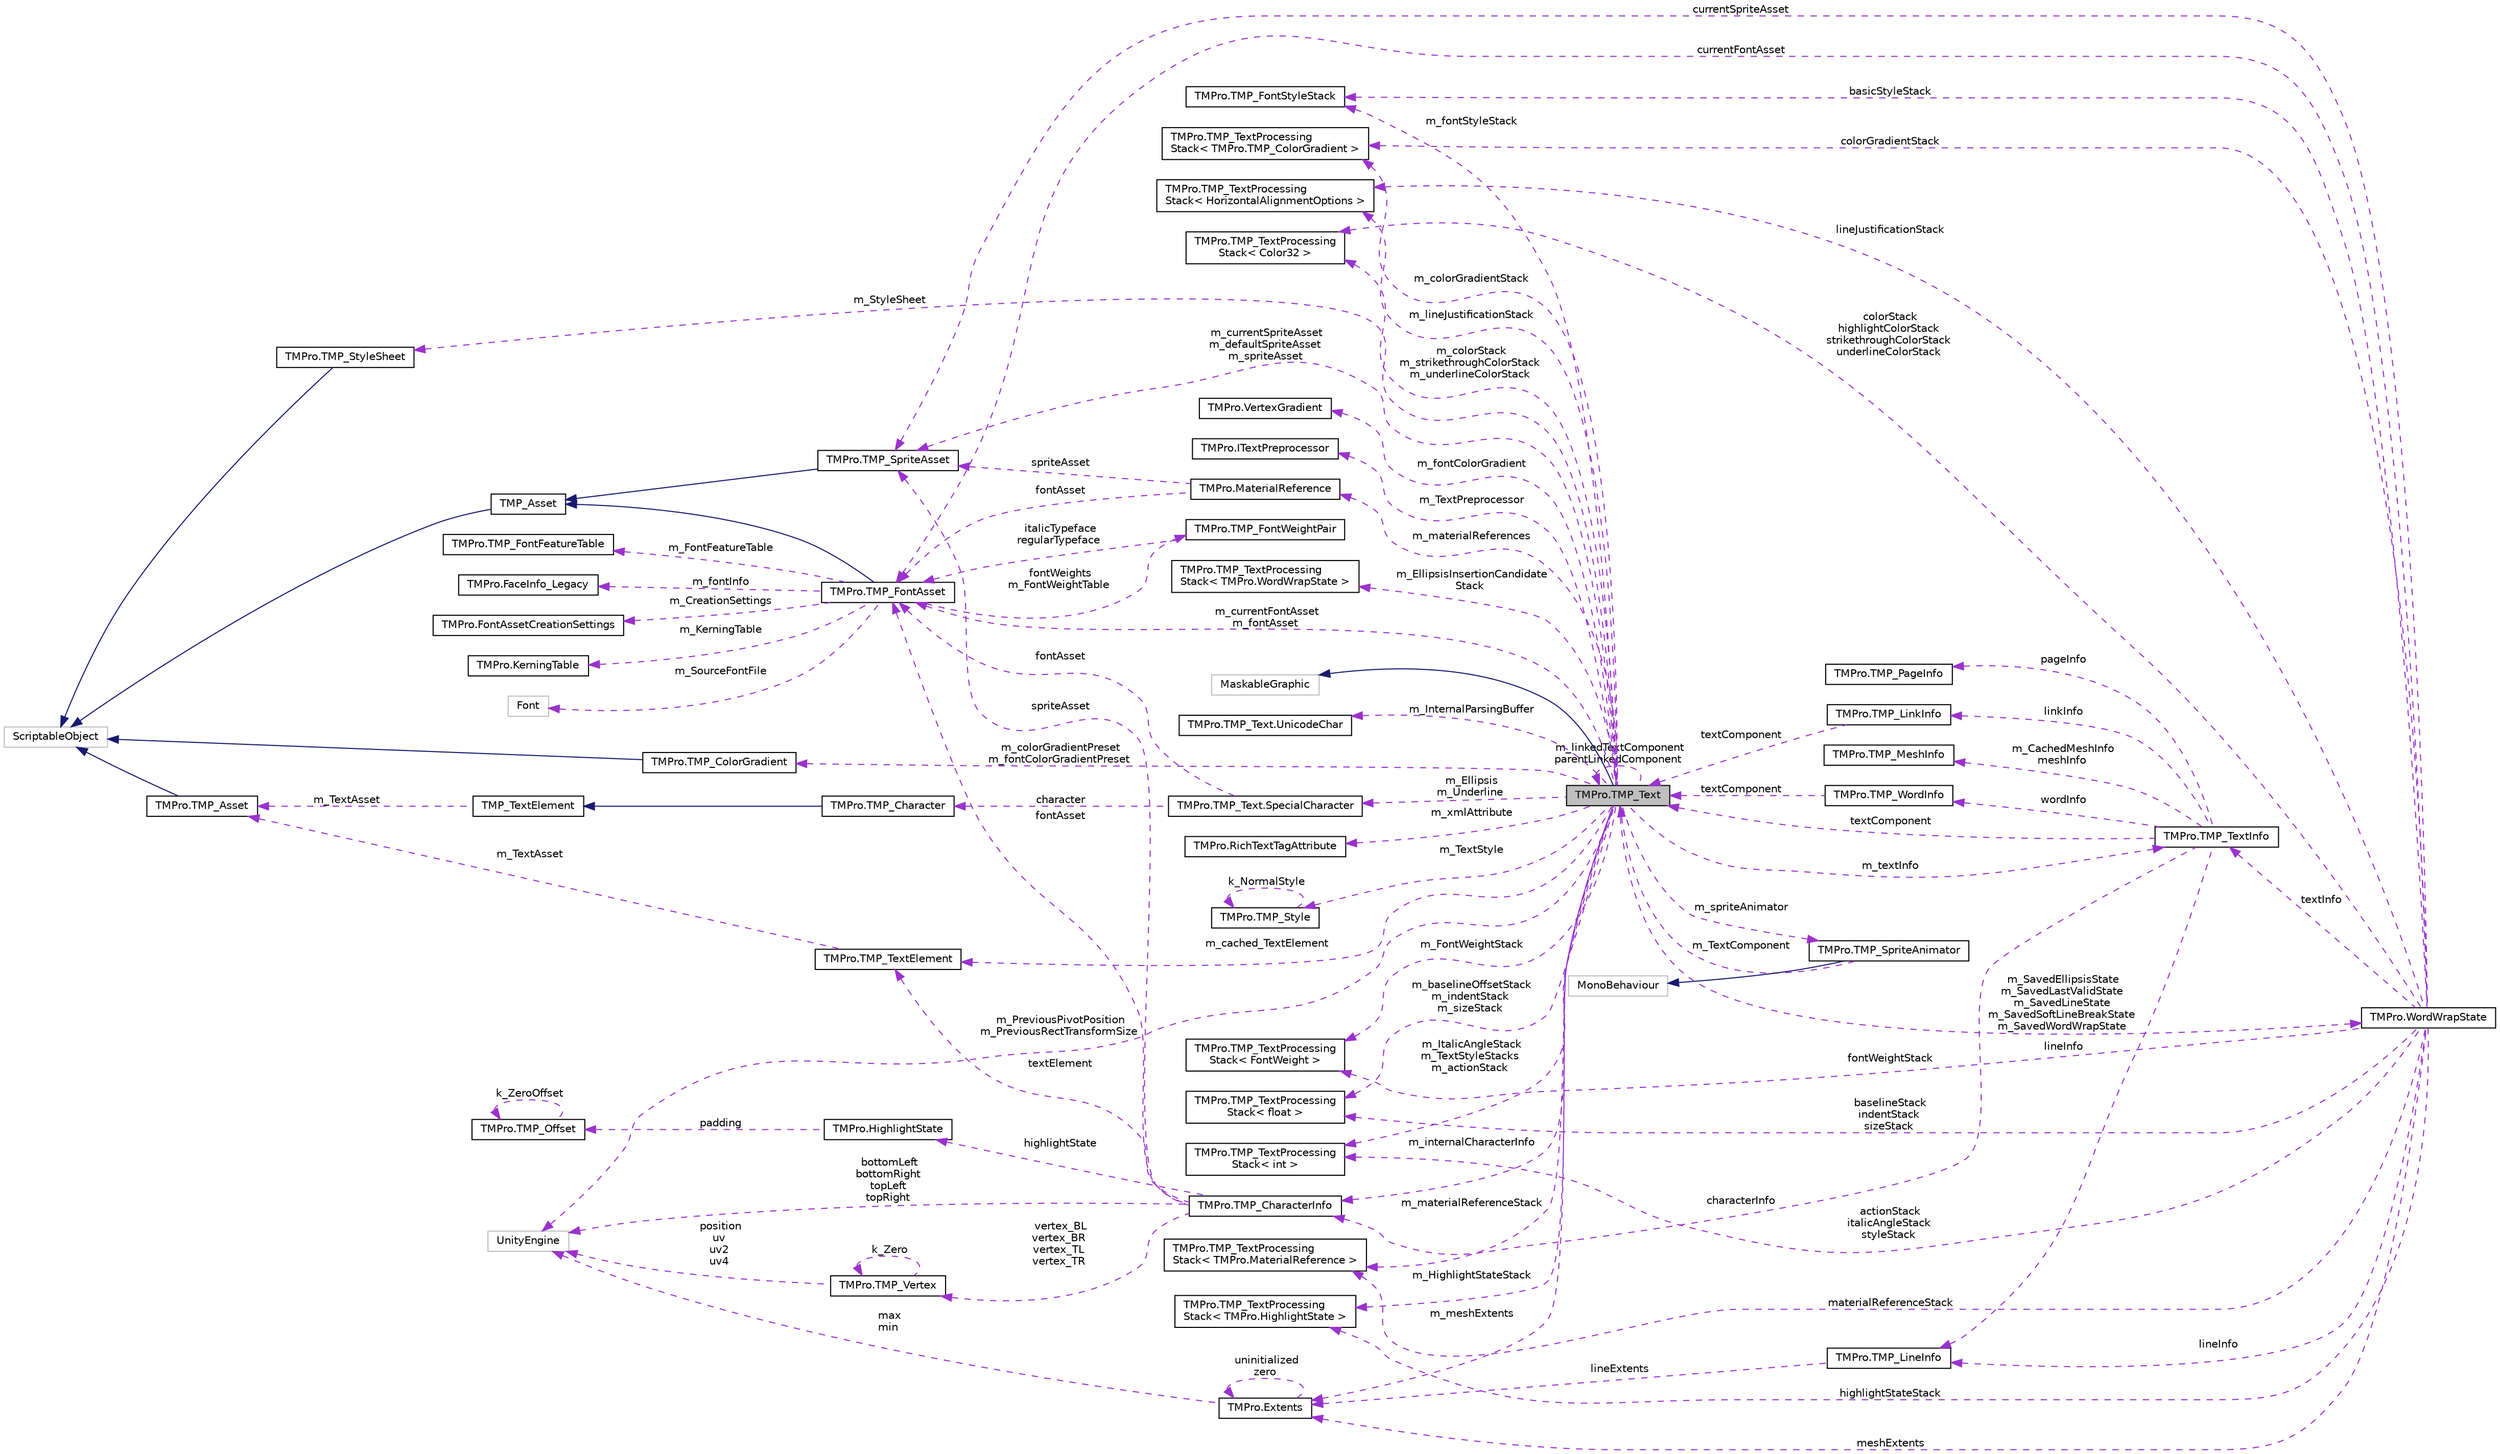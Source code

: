 digraph "TMPro.TMP_Text"
{
 // LATEX_PDF_SIZE
  edge [fontname="Helvetica",fontsize="10",labelfontname="Helvetica",labelfontsize="10"];
  node [fontname="Helvetica",fontsize="10",shape=record];
  rankdir="LR";
  Node1 [label="TMPro.TMP_Text",height=0.2,width=0.4,color="black", fillcolor="grey75", style="filled", fontcolor="black",tooltip="Base class which contains common properties and functions shared between the TextMeshPro and TextMesh..."];
  Node2 -> Node1 [dir="back",color="midnightblue",fontsize="10",style="solid",fontname="Helvetica"];
  Node2 [label="MaskableGraphic",height=0.2,width=0.4,color="grey75", fillcolor="white", style="filled",tooltip=" "];
  Node3 -> Node1 [dir="back",color="darkorchid3",fontsize="10",style="dashed",label=" m_fontStyleStack" ,fontname="Helvetica"];
  Node3 [label="TMPro.TMP_FontStyleStack",height=0.2,width=0.4,color="black", fillcolor="white", style="filled",URL="$struct_t_m_pro_1_1_t_m_p___font_style_stack.html",tooltip="Structure used to track basic XML tags which are binary (on / off)"];
  Node4 -> Node1 [dir="back",color="darkorchid3",fontsize="10",style="dashed",label=" m_colorGradientStack" ,fontname="Helvetica"];
  Node4 [label="TMPro.TMP_TextProcessing\lStack\< TMPro.TMP_ColorGradient \>",height=0.2,width=0.4,color="black", fillcolor="white", style="filled",URL="$struct_t_m_pro_1_1_t_m_p___text_processing_stack.html",tooltip=" "];
  Node5 -> Node1 [dir="back",color="darkorchid3",fontsize="10",style="dashed",label=" m_InternalParsingBuffer" ,fontname="Helvetica"];
  Node5 [label="TMPro.TMP_Text.UnicodeChar",height=0.2,width=0.4,color="black", fillcolor="white", style="filled",URL="$struct_t_m_pro_1_1_t_m_p___text_1_1_unicode_char.html",tooltip=" "];
  Node6 -> Node1 [dir="back",color="darkorchid3",fontsize="10",style="dashed",label=" m_lineJustificationStack" ,fontname="Helvetica"];
  Node6 [label="TMPro.TMP_TextProcessing\lStack\< HorizontalAlignmentOptions \>",height=0.2,width=0.4,color="black", fillcolor="white", style="filled",URL="$struct_t_m_pro_1_1_t_m_p___text_processing_stack.html",tooltip=" "];
  Node7 -> Node1 [dir="back",color="darkorchid3",fontsize="10",style="dashed",label=" m_materialReferences" ,fontname="Helvetica"];
  Node7 [label="TMPro.MaterialReference",height=0.2,width=0.4,color="black", fillcolor="white", style="filled",URL="$struct_t_m_pro_1_1_material_reference.html",tooltip=" "];
  Node8 -> Node7 [dir="back",color="darkorchid3",fontsize="10",style="dashed",label=" fontAsset" ,fontname="Helvetica"];
  Node8 [label="TMPro.TMP_FontAsset",height=0.2,width=0.4,color="black", fillcolor="white", style="filled",URL="$class_t_m_pro_1_1_t_m_p___font_asset.html",tooltip=" "];
  Node9 -> Node8 [dir="back",color="midnightblue",fontsize="10",style="solid",fontname="Helvetica"];
  Node9 [label="TMP_Asset",height=0.2,width=0.4,color="black", fillcolor="white", style="filled",URL="$class_t_m_pro_1_1_t_m_p___asset.html",tooltip=" "];
  Node10 -> Node9 [dir="back",color="midnightblue",fontsize="10",style="solid",fontname="Helvetica"];
  Node10 [label="ScriptableObject",height=0.2,width=0.4,color="grey75", fillcolor="white", style="filled",tooltip=" "];
  Node11 -> Node8 [dir="back",color="darkorchid3",fontsize="10",style="dashed",label=" m_CreationSettings" ,fontname="Helvetica"];
  Node11 [label="TMPro.FontAssetCreationSettings",height=0.2,width=0.4,color="black", fillcolor="white", style="filled",URL="$struct_t_m_pro_1_1_font_asset_creation_settings.html",tooltip=" "];
  Node12 -> Node8 [dir="back",color="darkorchid3",fontsize="10",style="dashed",label=" m_KerningTable" ,fontname="Helvetica"];
  Node12 [label="TMPro.KerningTable",height=0.2,width=0.4,color="black", fillcolor="white", style="filled",URL="$class_t_m_pro_1_1_kerning_table.html",tooltip=" "];
  Node13 -> Node8 [dir="back",color="darkorchid3",fontsize="10",style="dashed",label=" fontWeights\nm_FontWeightTable" ,fontname="Helvetica"];
  Node13 [label="TMPro.TMP_FontWeightPair",height=0.2,width=0.4,color="black", fillcolor="white", style="filled",URL="$struct_t_m_pro_1_1_t_m_p___font_weight_pair.html",tooltip="Contains the font assets for the regular and italic styles associated with a given font weight."];
  Node8 -> Node13 [dir="back",color="darkorchid3",fontsize="10",style="dashed",label=" italicTypeface\nregularTypeface" ,fontname="Helvetica"];
  Node14 -> Node8 [dir="back",color="darkorchid3",fontsize="10",style="dashed",label=" m_SourceFontFile" ,fontname="Helvetica"];
  Node14 [label="Font",height=0.2,width=0.4,color="grey75", fillcolor="white", style="filled",tooltip=" "];
  Node15 -> Node8 [dir="back",color="darkorchid3",fontsize="10",style="dashed",label=" m_FontFeatureTable" ,fontname="Helvetica"];
  Node15 [label="TMPro.TMP_FontFeatureTable",height=0.2,width=0.4,color="black", fillcolor="white", style="filled",URL="$class_t_m_pro_1_1_t_m_p___font_feature_table.html",tooltip="Table that contains the various font features available for the given font asset."];
  Node16 -> Node8 [dir="back",color="darkorchid3",fontsize="10",style="dashed",label=" m_fontInfo" ,fontname="Helvetica"];
  Node16 [label="TMPro.FaceInfo_Legacy",height=0.2,width=0.4,color="black", fillcolor="white", style="filled",URL="$class_t_m_pro_1_1_face_info___legacy.html",tooltip="Class that contains the basic information about the font."];
  Node17 -> Node7 [dir="back",color="darkorchid3",fontsize="10",style="dashed",label=" spriteAsset" ,fontname="Helvetica"];
  Node17 [label="TMPro.TMP_SpriteAsset",height=0.2,width=0.4,color="black", fillcolor="white", style="filled",URL="$class_t_m_pro_1_1_t_m_p___sprite_asset.html",tooltip=" "];
  Node9 -> Node17 [dir="back",color="midnightblue",fontsize="10",style="solid",fontname="Helvetica"];
  Node18 -> Node1 [dir="back",color="darkorchid3",fontsize="10",style="dashed",label=" m_textInfo" ,fontname="Helvetica"];
  Node18 [label="TMPro.TMP_TextInfo",height=0.2,width=0.4,color="black", fillcolor="white", style="filled",URL="$class_t_m_pro_1_1_t_m_p___text_info.html",tooltip="Class which contains information about every element contained within the text object."];
  Node19 -> Node18 [dir="back",color="darkorchid3",fontsize="10",style="dashed",label=" linkInfo" ,fontname="Helvetica"];
  Node19 [label="TMPro.TMP_LinkInfo",height=0.2,width=0.4,color="black", fillcolor="white", style="filled",URL="$struct_t_m_pro_1_1_t_m_p___link_info.html",tooltip="Structure containing information about individual links contained in the text object."];
  Node1 -> Node19 [dir="back",color="darkorchid3",fontsize="10",style="dashed",label=" textComponent" ,fontname="Helvetica"];
  Node20 -> Node18 [dir="back",color="darkorchid3",fontsize="10",style="dashed",label=" pageInfo" ,fontname="Helvetica"];
  Node20 [label="TMPro.TMP_PageInfo",height=0.2,width=0.4,color="black", fillcolor="white", style="filled",URL="$struct_t_m_pro_1_1_t_m_p___page_info.html",tooltip=" "];
  Node21 -> Node18 [dir="back",color="darkorchid3",fontsize="10",style="dashed",label=" lineInfo" ,fontname="Helvetica"];
  Node21 [label="TMPro.TMP_LineInfo",height=0.2,width=0.4,color="black", fillcolor="white", style="filled",URL="$struct_t_m_pro_1_1_t_m_p___line_info.html",tooltip="Structure which contains information about the individual lines of text."];
  Node22 -> Node21 [dir="back",color="darkorchid3",fontsize="10",style="dashed",label=" lineExtents" ,fontname="Helvetica"];
  Node22 [label="TMPro.Extents",height=0.2,width=0.4,color="black", fillcolor="white", style="filled",URL="$struct_t_m_pro_1_1_extents.html",tooltip=" "];
  Node22 -> Node22 [dir="back",color="darkorchid3",fontsize="10",style="dashed",label=" uninitialized\nzero" ,fontname="Helvetica"];
  Node23 -> Node22 [dir="back",color="darkorchid3",fontsize="10",style="dashed",label=" max\nmin" ,fontname="Helvetica"];
  Node23 [label="UnityEngine",height=0.2,width=0.4,color="grey75", fillcolor="white", style="filled",tooltip=" "];
  Node1 -> Node18 [dir="back",color="darkorchid3",fontsize="10",style="dashed",label=" textComponent" ,fontname="Helvetica"];
  Node24 -> Node18 [dir="back",color="darkorchid3",fontsize="10",style="dashed",label=" m_CachedMeshInfo\nmeshInfo" ,fontname="Helvetica"];
  Node24 [label="TMPro.TMP_MeshInfo",height=0.2,width=0.4,color="black", fillcolor="white", style="filled",URL="$struct_t_m_pro_1_1_t_m_p___mesh_info.html",tooltip="Structure which contains the vertex attributes (geometry) of the text object."];
  Node25 -> Node18 [dir="back",color="darkorchid3",fontsize="10",style="dashed",label=" wordInfo" ,fontname="Helvetica"];
  Node25 [label="TMPro.TMP_WordInfo",height=0.2,width=0.4,color="black", fillcolor="white", style="filled",URL="$struct_t_m_pro_1_1_t_m_p___word_info.html",tooltip="Structure containing information about the individual words contained in the text object."];
  Node1 -> Node25 [dir="back",color="darkorchid3",fontsize="10",style="dashed",label=" textComponent" ,fontname="Helvetica"];
  Node26 -> Node18 [dir="back",color="darkorchid3",fontsize="10",style="dashed",label=" characterInfo" ,fontname="Helvetica"];
  Node26 [label="TMPro.TMP_CharacterInfo",height=0.2,width=0.4,color="black", fillcolor="white", style="filled",URL="$struct_t_m_pro_1_1_t_m_p___character_info.html",tooltip="Structure containing information about individual text elements (character or sprites)."];
  Node8 -> Node26 [dir="back",color="darkorchid3",fontsize="10",style="dashed",label=" fontAsset" ,fontname="Helvetica"];
  Node23 -> Node26 [dir="back",color="darkorchid3",fontsize="10",style="dashed",label=" bottomLeft\nbottomRight\ntopLeft\ntopRight" ,fontname="Helvetica"];
  Node27 -> Node26 [dir="back",color="darkorchid3",fontsize="10",style="dashed",label=" highlightState" ,fontname="Helvetica"];
  Node27 [label="TMPro.HighlightState",height=0.2,width=0.4,color="black", fillcolor="white", style="filled",URL="$struct_t_m_pro_1_1_highlight_state.html",tooltip=" "];
  Node28 -> Node27 [dir="back",color="darkorchid3",fontsize="10",style="dashed",label=" padding" ,fontname="Helvetica"];
  Node28 [label="TMPro.TMP_Offset",height=0.2,width=0.4,color="black", fillcolor="white", style="filled",URL="$struct_t_m_pro_1_1_t_m_p___offset.html",tooltip=" "];
  Node28 -> Node28 [dir="back",color="darkorchid3",fontsize="10",style="dashed",label=" k_ZeroOffset" ,fontname="Helvetica"];
  Node29 -> Node26 [dir="back",color="darkorchid3",fontsize="10",style="dashed",label=" vertex_BL\nvertex_BR\nvertex_TL\nvertex_TR" ,fontname="Helvetica"];
  Node29 [label="TMPro.TMP_Vertex",height=0.2,width=0.4,color="black", fillcolor="white", style="filled",URL="$struct_t_m_pro_1_1_t_m_p___vertex.html",tooltip=" "];
  Node23 -> Node29 [dir="back",color="darkorchid3",fontsize="10",style="dashed",label=" position\nuv\nuv2\nuv4" ,fontname="Helvetica"];
  Node29 -> Node29 [dir="back",color="darkorchid3",fontsize="10",style="dashed",label=" k_Zero" ,fontname="Helvetica"];
  Node17 -> Node26 [dir="back",color="darkorchid3",fontsize="10",style="dashed",label=" spriteAsset" ,fontname="Helvetica"];
  Node30 -> Node26 [dir="back",color="darkorchid3",fontsize="10",style="dashed",label=" textElement" ,fontname="Helvetica"];
  Node30 [label="TMPro.TMP_TextElement",height=0.2,width=0.4,color="black", fillcolor="white", style="filled",URL="$class_t_m_pro_1_1_t_m_p___text_element.html",tooltip="Base class for all text elements like Character and SpriteCharacter."];
  Node31 -> Node30 [dir="back",color="darkorchid3",fontsize="10",style="dashed",label=" m_TextAsset" ,fontname="Helvetica"];
  Node31 [label="TMPro.TMP_Asset",height=0.2,width=0.4,color="black", fillcolor="white", style="filled",URL="$class_t_m_pro_1_1_t_m_p___asset.html",tooltip=" "];
  Node10 -> Node31 [dir="back",color="midnightblue",fontsize="10",style="solid",fontname="Helvetica"];
  Node22 -> Node1 [dir="back",color="darkorchid3",fontsize="10",style="dashed",label=" m_meshExtents" ,fontname="Helvetica"];
  Node8 -> Node1 [dir="back",color="darkorchid3",fontsize="10",style="dashed",label=" m_currentFontAsset\nm_fontAsset" ,fontname="Helvetica"];
  Node23 -> Node1 [dir="back",color="darkorchid3",fontsize="10",style="dashed",label=" m_PreviousPivotPosition\nm_PreviousRectTransformSize" ,fontname="Helvetica"];
  Node32 -> Node1 [dir="back",color="darkorchid3",fontsize="10",style="dashed",label=" m_StyleSheet" ,fontname="Helvetica"];
  Node32 [label="TMPro.TMP_StyleSheet",height=0.2,width=0.4,color="black", fillcolor="white", style="filled",URL="$class_t_m_pro_1_1_t_m_p___style_sheet.html",tooltip=" "];
  Node10 -> Node32 [dir="back",color="midnightblue",fontsize="10",style="solid",fontname="Helvetica"];
  Node33 -> Node1 [dir="back",color="darkorchid3",fontsize="10",style="dashed",label=" m_fontColorGradient" ,fontname="Helvetica"];
  Node33 [label="TMPro.VertexGradient",height=0.2,width=0.4,color="black", fillcolor="white", style="filled",URL="$struct_t_m_pro_1_1_vertex_gradient.html",tooltip="TMP custom data type to represent 32 bit characters."];
  Node34 -> Node1 [dir="back",color="darkorchid3",fontsize="10",style="dashed",label=" m_Ellipsis\nm_Underline" ,fontname="Helvetica"];
  Node34 [label="TMPro.TMP_Text.SpecialCharacter",height=0.2,width=0.4,color="black", fillcolor="white", style="filled",URL="$struct_t_m_pro_1_1_t_m_p___text_1_1_special_character.html",tooltip=" "];
  Node8 -> Node34 [dir="back",color="darkorchid3",fontsize="10",style="dashed",label=" fontAsset" ,fontname="Helvetica"];
  Node35 -> Node34 [dir="back",color="darkorchid3",fontsize="10",style="dashed",label=" character" ,fontname="Helvetica"];
  Node35 [label="TMPro.TMP_Character",height=0.2,width=0.4,color="black", fillcolor="white", style="filled",URL="$class_t_m_pro_1_1_t_m_p___character.html",tooltip="A basic element of text."];
  Node36 -> Node35 [dir="back",color="midnightblue",fontsize="10",style="solid",fontname="Helvetica"];
  Node36 [label="TMP_TextElement",height=0.2,width=0.4,color="black", fillcolor="white", style="filled",URL="$class_t_m_pro_1_1_t_m_p___text_element.html",tooltip="Base class for all text elements like Character and SpriteCharacter."];
  Node31 -> Node36 [dir="back",color="darkorchid3",fontsize="10",style="dashed",label=" m_TextAsset" ,fontname="Helvetica"];
  Node1 -> Node1 [dir="back",color="darkorchid3",fontsize="10",style="dashed",label=" m_linkedTextComponent\nparentLinkedComponent" ,fontname="Helvetica"];
  Node37 -> Node1 [dir="back",color="darkorchid3",fontsize="10",style="dashed",label=" m_TextPreprocessor" ,fontname="Helvetica"];
  Node37 [label="TMPro.ITextPreprocessor",height=0.2,width=0.4,color="black", fillcolor="white", style="filled",URL="$interface_t_m_pro_1_1_i_text_preprocessor.html",tooltip="Interface used for preprocessing and shaping of text."];
  Node38 -> Node1 [dir="back",color="darkorchid3",fontsize="10",style="dashed",label=" m_colorStack\nm_strikethroughColorStack\nm_underlineColorStack" ,fontname="Helvetica"];
  Node38 [label="TMPro.TMP_TextProcessing\lStack\< Color32 \>",height=0.2,width=0.4,color="black", fillcolor="white", style="filled",URL="$struct_t_m_pro_1_1_t_m_p___text_processing_stack.html",tooltip=" "];
  Node39 -> Node1 [dir="back",color="darkorchid3",fontsize="10",style="dashed",label=" m_colorGradientPreset\nm_fontColorGradientPreset" ,fontname="Helvetica"];
  Node39 [label="TMPro.TMP_ColorGradient",height=0.2,width=0.4,color="black", fillcolor="white", style="filled",URL="$class_t_m_pro_1_1_t_m_p___color_gradient.html",tooltip=" "];
  Node10 -> Node39 [dir="back",color="midnightblue",fontsize="10",style="solid",fontname="Helvetica"];
  Node40 -> Node1 [dir="back",color="darkorchid3",fontsize="10",style="dashed",label=" m_spriteAnimator" ,fontname="Helvetica"];
  Node40 [label="TMPro.TMP_SpriteAnimator",height=0.2,width=0.4,color="black", fillcolor="white", style="filled",URL="$class_t_m_pro_1_1_t_m_p___sprite_animator.html",tooltip=" "];
  Node41 -> Node40 [dir="back",color="midnightblue",fontsize="10",style="solid",fontname="Helvetica"];
  Node41 [label="MonoBehaviour",height=0.2,width=0.4,color="grey75", fillcolor="white", style="filled",tooltip=" "];
  Node1 -> Node40 [dir="back",color="darkorchid3",fontsize="10",style="dashed",label=" m_TextComponent" ,fontname="Helvetica"];
  Node42 -> Node1 [dir="back",color="darkorchid3",fontsize="10",style="dashed",label=" m_FontWeightStack" ,fontname="Helvetica"];
  Node42 [label="TMPro.TMP_TextProcessing\lStack\< FontWeight \>",height=0.2,width=0.4,color="black", fillcolor="white", style="filled",URL="$struct_t_m_pro_1_1_t_m_p___text_processing_stack.html",tooltip=" "];
  Node43 -> Node1 [dir="back",color="darkorchid3",fontsize="10",style="dashed",label=" m_baselineOffsetStack\nm_indentStack\nm_sizeStack" ,fontname="Helvetica"];
  Node43 [label="TMPro.TMP_TextProcessing\lStack\< float \>",height=0.2,width=0.4,color="black", fillcolor="white", style="filled",URL="$struct_t_m_pro_1_1_t_m_p___text_processing_stack.html",tooltip=" "];
  Node44 -> Node1 [dir="back",color="darkorchid3",fontsize="10",style="dashed",label=" m_ItalicAngleStack\nm_TextStyleStacks\nm_actionStack" ,fontname="Helvetica"];
  Node44 [label="TMPro.TMP_TextProcessing\lStack\< int \>",height=0.2,width=0.4,color="black", fillcolor="white", style="filled",URL="$struct_t_m_pro_1_1_t_m_p___text_processing_stack.html",tooltip=" "];
  Node45 -> Node1 [dir="back",color="darkorchid3",fontsize="10",style="dashed",label=" m_SavedEllipsisState\nm_SavedLastValidState\nm_SavedLineState\nm_SavedSoftLineBreakState\nm_SavedWordWrapState" ,fontname="Helvetica"];
  Node45 [label="TMPro.WordWrapState",height=0.2,width=0.4,color="black", fillcolor="white", style="filled",URL="$struct_t_m_pro_1_1_word_wrap_state.html",tooltip=" "];
  Node3 -> Node45 [dir="back",color="darkorchid3",fontsize="10",style="dashed",label=" basicStyleStack" ,fontname="Helvetica"];
  Node6 -> Node45 [dir="back",color="darkorchid3",fontsize="10",style="dashed",label=" lineJustificationStack" ,fontname="Helvetica"];
  Node4 -> Node45 [dir="back",color="darkorchid3",fontsize="10",style="dashed",label=" colorGradientStack" ,fontname="Helvetica"];
  Node21 -> Node45 [dir="back",color="darkorchid3",fontsize="10",style="dashed",label=" lineInfo" ,fontname="Helvetica"];
  Node18 -> Node45 [dir="back",color="darkorchid3",fontsize="10",style="dashed",label=" textInfo" ,fontname="Helvetica"];
  Node22 -> Node45 [dir="back",color="darkorchid3",fontsize="10",style="dashed",label=" meshExtents" ,fontname="Helvetica"];
  Node8 -> Node45 [dir="back",color="darkorchid3",fontsize="10",style="dashed",label=" currentFontAsset" ,fontname="Helvetica"];
  Node38 -> Node45 [dir="back",color="darkorchid3",fontsize="10",style="dashed",label=" colorStack\nhighlightColorStack\nstrikethroughColorStack\nunderlineColorStack" ,fontname="Helvetica"];
  Node42 -> Node45 [dir="back",color="darkorchid3",fontsize="10",style="dashed",label=" fontWeightStack" ,fontname="Helvetica"];
  Node43 -> Node45 [dir="back",color="darkorchid3",fontsize="10",style="dashed",label=" baselineStack\nindentStack\nsizeStack" ,fontname="Helvetica"];
  Node46 -> Node45 [dir="back",color="darkorchid3",fontsize="10",style="dashed",label=" materialReferenceStack" ,fontname="Helvetica"];
  Node46 [label="TMPro.TMP_TextProcessing\lStack\< TMPro.MaterialReference \>",height=0.2,width=0.4,color="black", fillcolor="white", style="filled",URL="$struct_t_m_pro_1_1_t_m_p___text_processing_stack.html",tooltip=" "];
  Node44 -> Node45 [dir="back",color="darkorchid3",fontsize="10",style="dashed",label=" actionStack\nitalicAngleStack\nstyleStack" ,fontname="Helvetica"];
  Node47 -> Node45 [dir="back",color="darkorchid3",fontsize="10",style="dashed",label=" highlightStateStack" ,fontname="Helvetica"];
  Node47 [label="TMPro.TMP_TextProcessing\lStack\< TMPro.HighlightState \>",height=0.2,width=0.4,color="black", fillcolor="white", style="filled",URL="$struct_t_m_pro_1_1_t_m_p___text_processing_stack.html",tooltip=" "];
  Node17 -> Node45 [dir="back",color="darkorchid3",fontsize="10",style="dashed",label=" currentSpriteAsset" ,fontname="Helvetica"];
  Node46 -> Node1 [dir="back",color="darkorchid3",fontsize="10",style="dashed",label=" m_materialReferenceStack" ,fontname="Helvetica"];
  Node47 -> Node1 [dir="back",color="darkorchid3",fontsize="10",style="dashed",label=" m_HighlightStateStack" ,fontname="Helvetica"];
  Node48 -> Node1 [dir="back",color="darkorchid3",fontsize="10",style="dashed",label=" m_EllipsisInsertionCandidate\lStack" ,fontname="Helvetica"];
  Node48 [label="TMPro.TMP_TextProcessing\lStack\< TMPro.WordWrapState \>",height=0.2,width=0.4,color="black", fillcolor="white", style="filled",URL="$struct_t_m_pro_1_1_t_m_p___text_processing_stack.html",tooltip=" "];
  Node49 -> Node1 [dir="back",color="darkorchid3",fontsize="10",style="dashed",label=" m_xmlAttribute" ,fontname="Helvetica"];
  Node49 [label="TMPro.RichTextTagAttribute",height=0.2,width=0.4,color="black", fillcolor="white", style="filled",URL="$struct_t_m_pro_1_1_rich_text_tag_attribute.html",tooltip=" "];
  Node26 -> Node1 [dir="back",color="darkorchid3",fontsize="10",style="dashed",label=" m_internalCharacterInfo" ,fontname="Helvetica"];
  Node30 -> Node1 [dir="back",color="darkorchid3",fontsize="10",style="dashed",label=" m_cached_TextElement" ,fontname="Helvetica"];
  Node50 -> Node1 [dir="back",color="darkorchid3",fontsize="10",style="dashed",label=" m_TextStyle" ,fontname="Helvetica"];
  Node50 [label="TMPro.TMP_Style",height=0.2,width=0.4,color="black", fillcolor="white", style="filled",URL="$class_t_m_pro_1_1_t_m_p___style.html",tooltip=" "];
  Node50 -> Node50 [dir="back",color="darkorchid3",fontsize="10",style="dashed",label=" k_NormalStyle" ,fontname="Helvetica"];
  Node17 -> Node1 [dir="back",color="darkorchid3",fontsize="10",style="dashed",label=" m_currentSpriteAsset\nm_defaultSpriteAsset\nm_spriteAsset" ,fontname="Helvetica"];
}
